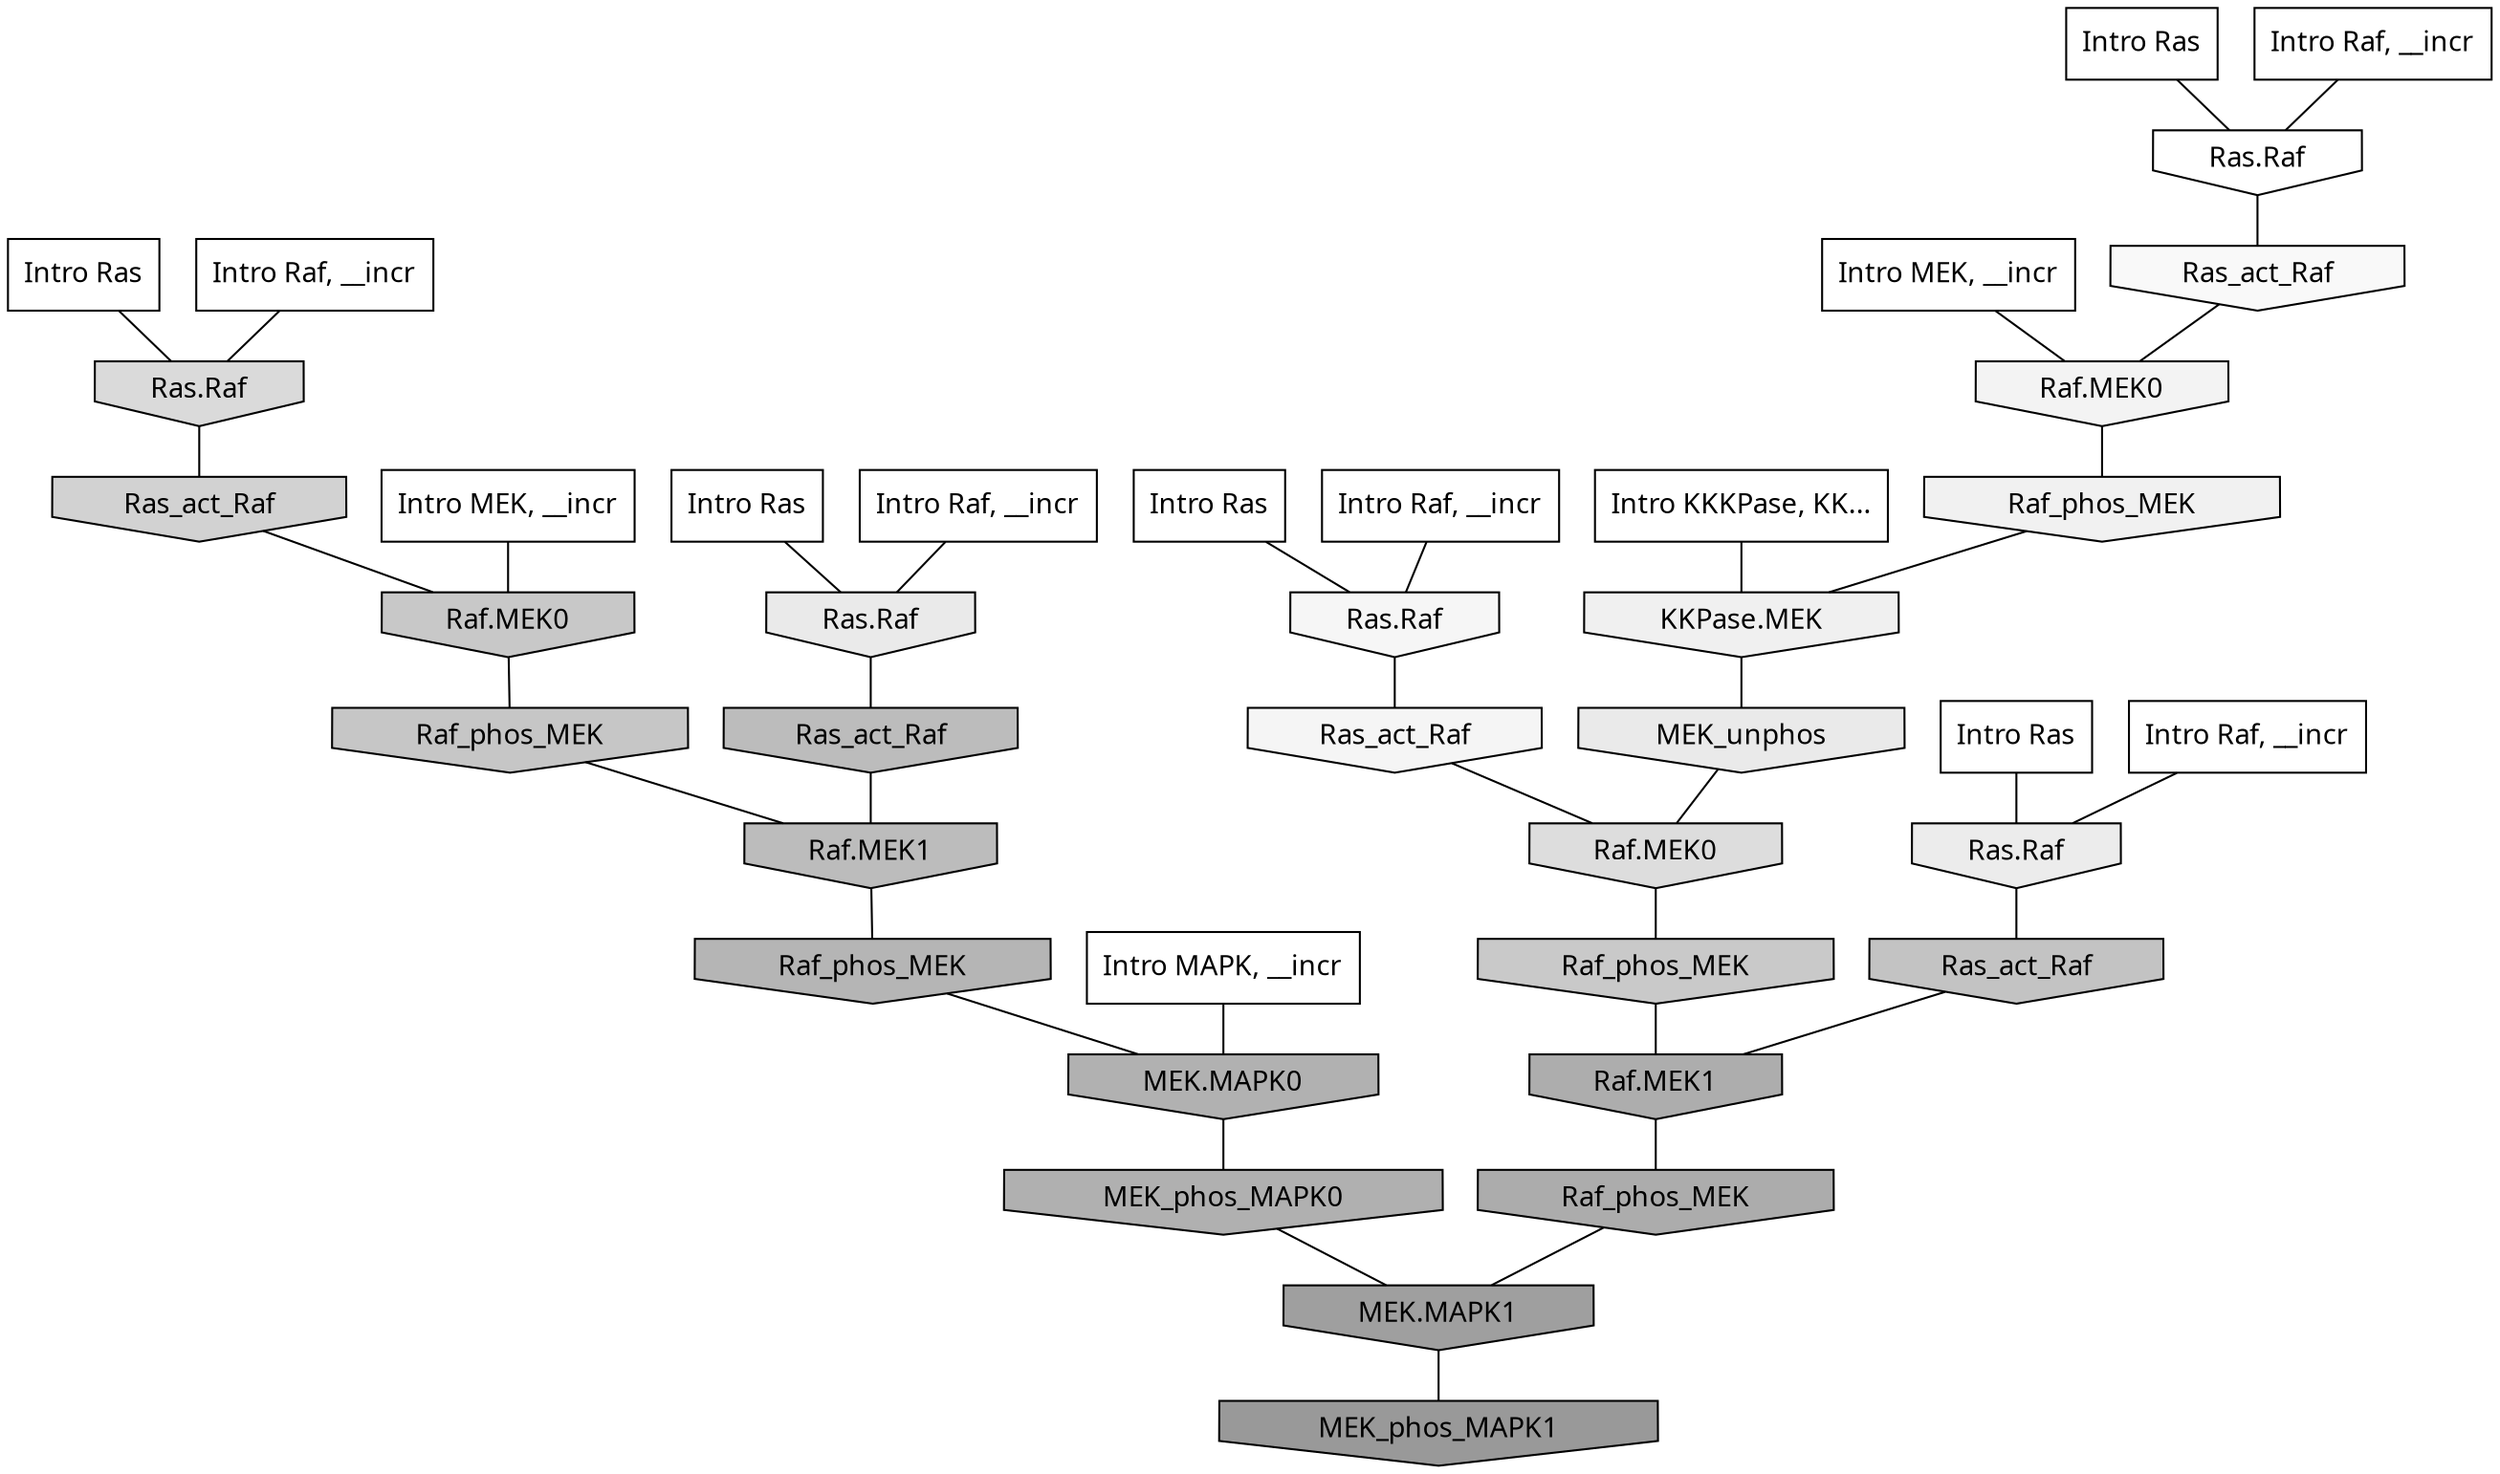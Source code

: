 digraph G{
  rankdir="TB";
  ranksep=0.30;
  node [fontname="CMU Serif"];
  edge [fontname="CMU Serif"];
  
  3 [label="Intro Ras", shape=rectangle, style=filled, fillcolor="0.000 0.000 1.000"]
  
  5 [label="Intro Ras", shape=rectangle, style=filled, fillcolor="0.000 0.000 1.000"]
  
  38 [label="Intro Ras", shape=rectangle, style=filled, fillcolor="0.000 0.000 1.000"]
  
  75 [label="Intro Ras", shape=rectangle, style=filled, fillcolor="0.000 0.000 1.000"]
  
  89 [label="Intro Ras", shape=rectangle, style=filled, fillcolor="0.000 0.000 1.000"]
  
  263 [label="Intro Raf, __incr", shape=rectangle, style=filled, fillcolor="0.000 0.000 1.000"]
  
  364 [label="Intro Raf, __incr", shape=rectangle, style=filled, fillcolor="0.000 0.000 1.000"]
  
  582 [label="Intro Raf, __incr", shape=rectangle, style=filled, fillcolor="0.000 0.000 1.000"]
  
  668 [label="Intro Raf, __incr", shape=rectangle, style=filled, fillcolor="0.000 0.000 1.000"]
  
  1009 [label="Intro Raf, __incr", shape=rectangle, style=filled, fillcolor="0.000 0.000 1.000"]
  
  1882 [label="Intro MEK, __incr", shape=rectangle, style=filled, fillcolor="0.000 0.000 1.000"]
  
  2036 [label="Intro MEK, __incr", shape=rectangle, style=filled, fillcolor="0.000 0.000 1.000"]
  
  3078 [label="Intro MAPK, __incr", shape=rectangle, style=filled, fillcolor="0.000 0.000 1.000"]
  
  3160 [label="Intro KKKPase, KK...", shape=rectangle, style=filled, fillcolor="0.000 0.000 1.000"]
  
  3289 [label="Ras.Raf", shape=invhouse, style=filled, fillcolor="0.000 0.000 1.000"]
  
  3451 [label="Ras_act_Raf", shape=invhouse, style=filled, fillcolor="0.000 0.000 0.976"]
  
  3541 [label="Ras.Raf", shape=invhouse, style=filled, fillcolor="0.000 0.000 0.963"]
  
  3577 [label="Ras_act_Raf", shape=invhouse, style=filled, fillcolor="0.000 0.000 0.958"]
  
  3626 [label="Raf.MEK0", shape=invhouse, style=filled, fillcolor="0.000 0.000 0.952"]
  
  3722 [label="Raf_phos_MEK", shape=invhouse, style=filled, fillcolor="0.000 0.000 0.942"]
  
  3733 [label="KKPase.MEK", shape=invhouse, style=filled, fillcolor="0.000 0.000 0.941"]
  
  3975 [label="Ras.Raf", shape=invhouse, style=filled, fillcolor="0.000 0.000 0.924"]
  
  4097 [label="MEK_unphos", shape=invhouse, style=filled, fillcolor="0.000 0.000 0.915"]
  
  4112 [label="Ras.Raf", shape=invhouse, style=filled, fillcolor="0.000 0.000 0.915"]
  
  4860 [label="Raf.MEK0", shape=invhouse, style=filled, fillcolor="0.000 0.000 0.864"]
  
  5023 [label="Ras.Raf", shape=invhouse, style=filled, fillcolor="0.000 0.000 0.853"]
  
  5531 [label="Ras_act_Raf", shape=invhouse, style=filled, fillcolor="0.000 0.000 0.822"]
  
  6146 [label="Raf_phos_MEK", shape=invhouse, style=filled, fillcolor="0.000 0.000 0.787"]
  
  6214 [label="Raf.MEK0", shape=invhouse, style=filled, fillcolor="0.000 0.000 0.784"]
  
  6392 [label="Raf_phos_MEK", shape=invhouse, style=filled, fillcolor="0.000 0.000 0.776"]
  
  6741 [label="Ras_act_Raf", shape=invhouse, style=filled, fillcolor="0.000 0.000 0.762"]
  
  7442 [label="Ras_act_Raf", shape=invhouse, style=filled, fillcolor="0.000 0.000 0.738"]
  
  7444 [label="Raf.MEK1", shape=invhouse, style=filled, fillcolor="0.000 0.000 0.738"]
  
  8385 [label="Raf_phos_MEK", shape=invhouse, style=filled, fillcolor="0.000 0.000 0.708"]
  
  8833 [label="MEK.MAPK0", shape=invhouse, style=filled, fillcolor="0.000 0.000 0.693"]
  
  8897 [label="MEK_phos_MAPK0", shape=invhouse, style=filled, fillcolor="0.000 0.000 0.691"]
  
  9508 [label="Raf.MEK1", shape=invhouse, style=filled, fillcolor="0.000 0.000 0.676"]
  
  9605 [label="Raf_phos_MEK", shape=invhouse, style=filled, fillcolor="0.000 0.000 0.674"]
  
  12046 [label="MEK.MAPK1", shape=invhouse, style=filled, fillcolor="0.000 0.000 0.623"]
  
  13407 [label="MEK_phos_MAPK1", shape=invhouse, style=filled, fillcolor="0.000 0.000 0.600"]
  
  
  12046 -> 13407 [dir=none, color="0.000 0.000 0.000"] 
  9605 -> 12046 [dir=none, color="0.000 0.000 0.000"] 
  9508 -> 9605 [dir=none, color="0.000 0.000 0.000"] 
  8897 -> 12046 [dir=none, color="0.000 0.000 0.000"] 
  8833 -> 8897 [dir=none, color="0.000 0.000 0.000"] 
  8385 -> 8833 [dir=none, color="0.000 0.000 0.000"] 
  7444 -> 8385 [dir=none, color="0.000 0.000 0.000"] 
  7442 -> 7444 [dir=none, color="0.000 0.000 0.000"] 
  6741 -> 9508 [dir=none, color="0.000 0.000 0.000"] 
  6392 -> 7444 [dir=none, color="0.000 0.000 0.000"] 
  6214 -> 6392 [dir=none, color="0.000 0.000 0.000"] 
  6146 -> 9508 [dir=none, color="0.000 0.000 0.000"] 
  5531 -> 6214 [dir=none, color="0.000 0.000 0.000"] 
  5023 -> 5531 [dir=none, color="0.000 0.000 0.000"] 
  4860 -> 6146 [dir=none, color="0.000 0.000 0.000"] 
  4112 -> 7442 [dir=none, color="0.000 0.000 0.000"] 
  4097 -> 4860 [dir=none, color="0.000 0.000 0.000"] 
  3975 -> 6741 [dir=none, color="0.000 0.000 0.000"] 
  3733 -> 4097 [dir=none, color="0.000 0.000 0.000"] 
  3722 -> 3733 [dir=none, color="0.000 0.000 0.000"] 
  3626 -> 3722 [dir=none, color="0.000 0.000 0.000"] 
  3577 -> 4860 [dir=none, color="0.000 0.000 0.000"] 
  3541 -> 3577 [dir=none, color="0.000 0.000 0.000"] 
  3451 -> 3626 [dir=none, color="0.000 0.000 0.000"] 
  3289 -> 3451 [dir=none, color="0.000 0.000 0.000"] 
  3160 -> 3733 [dir=none, color="0.000 0.000 0.000"] 
  3078 -> 8833 [dir=none, color="0.000 0.000 0.000"] 
  2036 -> 6214 [dir=none, color="0.000 0.000 0.000"] 
  1882 -> 3626 [dir=none, color="0.000 0.000 0.000"] 
  1009 -> 4112 [dir=none, color="0.000 0.000 0.000"] 
  668 -> 3541 [dir=none, color="0.000 0.000 0.000"] 
  582 -> 3975 [dir=none, color="0.000 0.000 0.000"] 
  364 -> 5023 [dir=none, color="0.000 0.000 0.000"] 
  263 -> 3289 [dir=none, color="0.000 0.000 0.000"] 
  89 -> 3541 [dir=none, color="0.000 0.000 0.000"] 
  75 -> 4112 [dir=none, color="0.000 0.000 0.000"] 
  38 -> 3975 [dir=none, color="0.000 0.000 0.000"] 
  5 -> 3289 [dir=none, color="0.000 0.000 0.000"] 
  3 -> 5023 [dir=none, color="0.000 0.000 0.000"] 
  
  }
